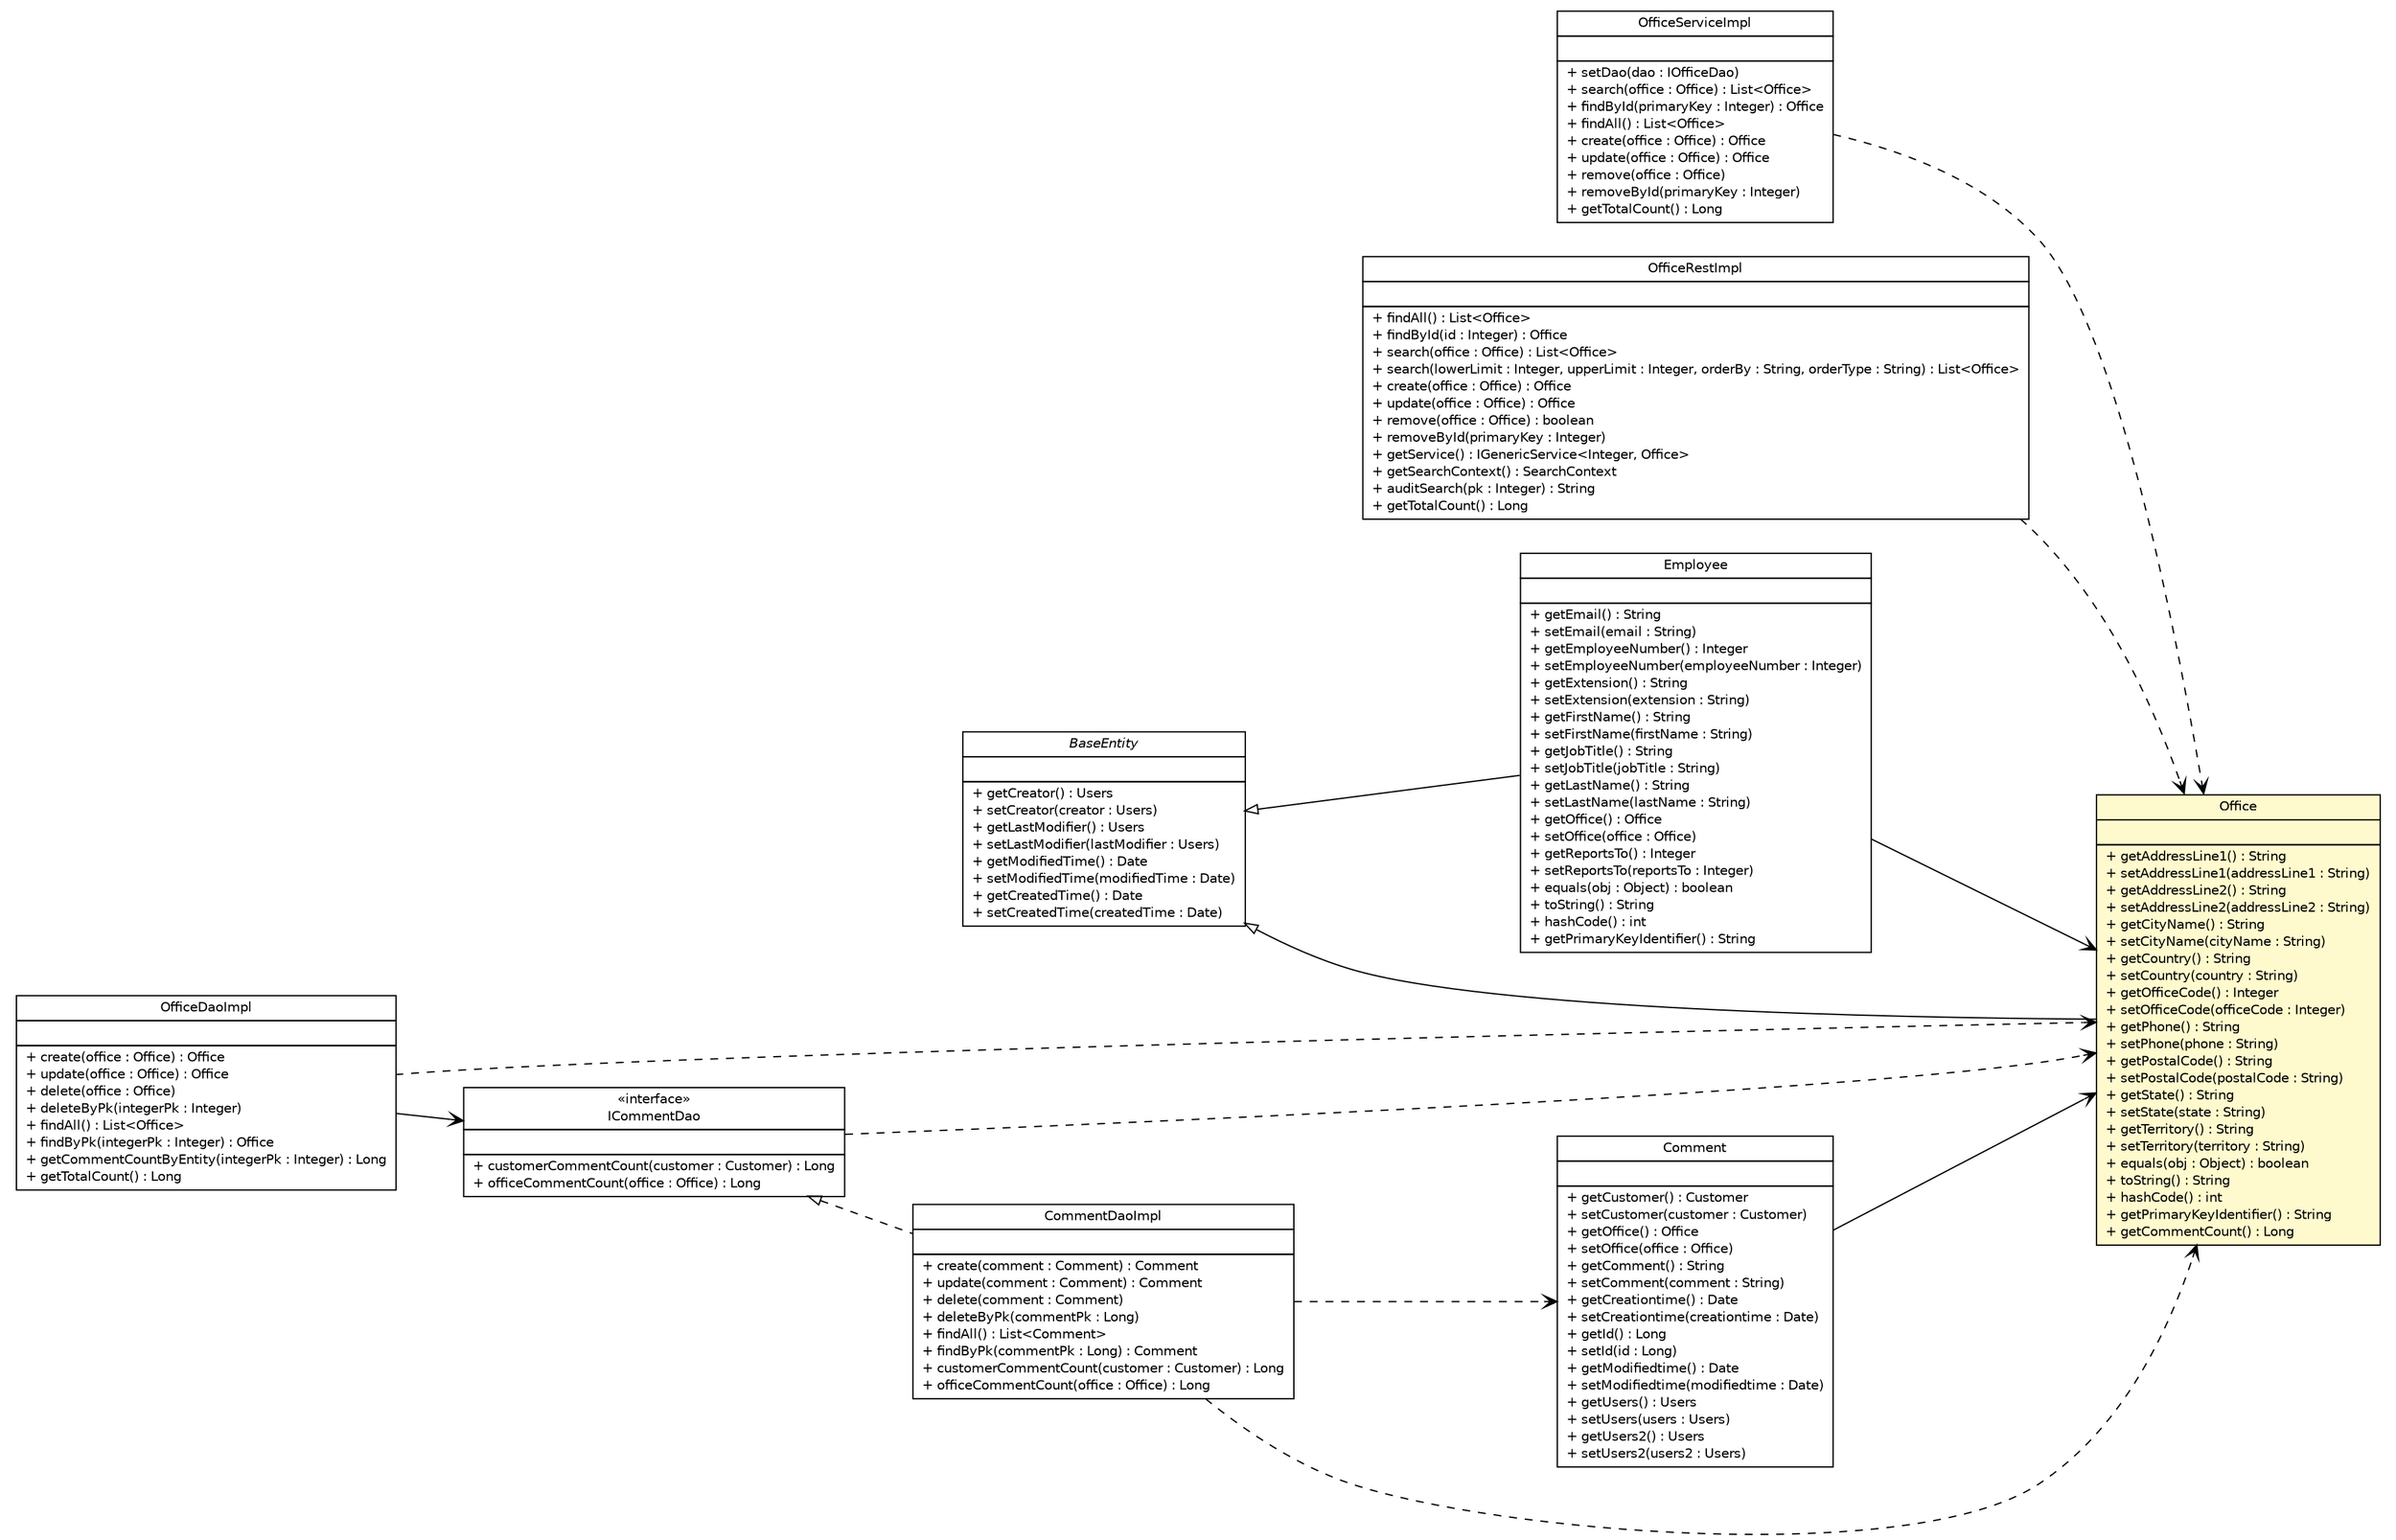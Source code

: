 #!/usr/local/bin/dot
#
# Class diagram 
# Generated by UMLGraph version 5.1 (http://www.umlgraph.org/)
#

digraph G {
	edge [fontname="Helvetica",fontsize=10,labelfontname="Helvetica",labelfontsize=10];
	node [fontname="Helvetica",fontsize=10,shape=plaintext];
	nodesep=0.25;
	ranksep=0.5;
	rankdir=LR;
	// com.inn.headstartdemo.service.impl.OfficeServiceImpl
	c50090 [label=<<table title="com.inn.headstartdemo.service.impl.OfficeServiceImpl" border="0" cellborder="1" cellspacing="0" cellpadding="2" port="p" href="../service/impl/OfficeServiceImpl.html">
		<tr><td><table border="0" cellspacing="0" cellpadding="1">
<tr><td align="center" balign="center"> OfficeServiceImpl </td></tr>
		</table></td></tr>
		<tr><td><table border="0" cellspacing="0" cellpadding="1">
<tr><td align="left" balign="left">  </td></tr>
		</table></td></tr>
		<tr><td><table border="0" cellspacing="0" cellpadding="1">
<tr><td align="left" balign="left"> + setDao(dao : IOfficeDao) </td></tr>
<tr><td align="left" balign="left"> + search(office : Office) : List&lt;Office&gt; </td></tr>
<tr><td align="left" balign="left"> + findById(primaryKey : Integer) : Office </td></tr>
<tr><td align="left" balign="left"> + findAll() : List&lt;Office&gt; </td></tr>
<tr><td align="left" balign="left"> + create(office : Office) : Office </td></tr>
<tr><td align="left" balign="left"> + update(office : Office) : Office </td></tr>
<tr><td align="left" balign="left"> + remove(office : Office) </td></tr>
<tr><td align="left" balign="left"> + removeById(primaryKey : Integer) </td></tr>
<tr><td align="left" balign="left"> + getTotalCount() : Long </td></tr>
		</table></td></tr>
		</table>>, fontname="Helvetica", fontcolor="black", fontsize=10.0];
	// com.inn.headstartdemo.rest.impl.OfficeRestImpl
	c50126 [label=<<table title="com.inn.headstartdemo.rest.impl.OfficeRestImpl" border="0" cellborder="1" cellspacing="0" cellpadding="2" port="p" href="../rest/impl/OfficeRestImpl.html">
		<tr><td><table border="0" cellspacing="0" cellpadding="1">
<tr><td align="center" balign="center"> OfficeRestImpl </td></tr>
		</table></td></tr>
		<tr><td><table border="0" cellspacing="0" cellpadding="1">
<tr><td align="left" balign="left">  </td></tr>
		</table></td></tr>
		<tr><td><table border="0" cellspacing="0" cellpadding="1">
<tr><td align="left" balign="left"> + findAll() : List&lt;Office&gt; </td></tr>
<tr><td align="left" balign="left"> + findById(id : Integer) : Office </td></tr>
<tr><td align="left" balign="left"> + search(office : Office) : List&lt;Office&gt; </td></tr>
<tr><td align="left" balign="left"> + search(lowerLimit : Integer, upperLimit : Integer, orderBy : String, orderType : String) : List&lt;Office&gt; </td></tr>
<tr><td align="left" balign="left"> + create(office : Office) : Office </td></tr>
<tr><td align="left" balign="left"> + update(office : Office) : Office </td></tr>
<tr><td align="left" balign="left"> + remove(office : Office) : boolean </td></tr>
<tr><td align="left" balign="left"> + removeById(primaryKey : Integer) </td></tr>
<tr><td align="left" balign="left"> + getService() : IGenericService&lt;Integer, Office&gt; </td></tr>
<tr><td align="left" balign="left"> + getSearchContext() : SearchContext </td></tr>
<tr><td align="left" balign="left"> + auditSearch(pk : Integer) : String </td></tr>
<tr><td align="left" balign="left"> + getTotalCount() : Long </td></tr>
		</table></td></tr>
		</table>>, fontname="Helvetica", fontcolor="black", fontsize=10.0];
	// com.inn.headstartdemo.model.Employee
	c50158 [label=<<table title="com.inn.headstartdemo.model.Employee" border="0" cellborder="1" cellspacing="0" cellpadding="2" port="p" href="./Employee.html">
		<tr><td><table border="0" cellspacing="0" cellpadding="1">
<tr><td align="center" balign="center"> Employee </td></tr>
		</table></td></tr>
		<tr><td><table border="0" cellspacing="0" cellpadding="1">
<tr><td align="left" balign="left">  </td></tr>
		</table></td></tr>
		<tr><td><table border="0" cellspacing="0" cellpadding="1">
<tr><td align="left" balign="left"> + getEmail() : String </td></tr>
<tr><td align="left" balign="left"> + setEmail(email : String) </td></tr>
<tr><td align="left" balign="left"> + getEmployeeNumber() : Integer </td></tr>
<tr><td align="left" balign="left"> + setEmployeeNumber(employeeNumber : Integer) </td></tr>
<tr><td align="left" balign="left"> + getExtension() : String </td></tr>
<tr><td align="left" balign="left"> + setExtension(extension : String) </td></tr>
<tr><td align="left" balign="left"> + getFirstName() : String </td></tr>
<tr><td align="left" balign="left"> + setFirstName(firstName : String) </td></tr>
<tr><td align="left" balign="left"> + getJobTitle() : String </td></tr>
<tr><td align="left" balign="left"> + setJobTitle(jobTitle : String) </td></tr>
<tr><td align="left" balign="left"> + getLastName() : String </td></tr>
<tr><td align="left" balign="left"> + setLastName(lastName : String) </td></tr>
<tr><td align="left" balign="left"> + getOffice() : Office </td></tr>
<tr><td align="left" balign="left"> + setOffice(office : Office) </td></tr>
<tr><td align="left" balign="left"> + getReportsTo() : Integer </td></tr>
<tr><td align="left" balign="left"> + setReportsTo(reportsTo : Integer) </td></tr>
<tr><td align="left" balign="left"> + equals(obj : Object) : boolean </td></tr>
<tr><td align="left" balign="left"> + toString() : String </td></tr>
<tr><td align="left" balign="left"> + hashCode() : int </td></tr>
<tr><td align="left" balign="left"> + getPrimaryKeyIdentifier() : String </td></tr>
		</table></td></tr>
		</table>>, fontname="Helvetica", fontcolor="black", fontsize=10.0];
	// com.inn.headstartdemo.model.Comment
	c50167 [label=<<table title="com.inn.headstartdemo.model.Comment" border="0" cellborder="1" cellspacing="0" cellpadding="2" port="p" href="./Comment.html">
		<tr><td><table border="0" cellspacing="0" cellpadding="1">
<tr><td align="center" balign="center"> Comment </td></tr>
		</table></td></tr>
		<tr><td><table border="0" cellspacing="0" cellpadding="1">
<tr><td align="left" balign="left">  </td></tr>
		</table></td></tr>
		<tr><td><table border="0" cellspacing="0" cellpadding="1">
<tr><td align="left" balign="left"> + getCustomer() : Customer </td></tr>
<tr><td align="left" balign="left"> + setCustomer(customer : Customer) </td></tr>
<tr><td align="left" balign="left"> + getOffice() : Office </td></tr>
<tr><td align="left" balign="left"> + setOffice(office : Office) </td></tr>
<tr><td align="left" balign="left"> + getComment() : String </td></tr>
<tr><td align="left" balign="left"> + setComment(comment : String) </td></tr>
<tr><td align="left" balign="left"> + getCreationtime() : Date </td></tr>
<tr><td align="left" balign="left"> + setCreationtime(creationtime : Date) </td></tr>
<tr><td align="left" balign="left"> + getId() : Long </td></tr>
<tr><td align="left" balign="left"> + setId(id : Long) </td></tr>
<tr><td align="left" balign="left"> + getModifiedtime() : Date </td></tr>
<tr><td align="left" balign="left"> + setModifiedtime(modifiedtime : Date) </td></tr>
<tr><td align="left" balign="left"> + getUsers() : Users </td></tr>
<tr><td align="left" balign="left"> + setUsers(users : Users) </td></tr>
<tr><td align="left" balign="left"> + getUsers2() : Users </td></tr>
<tr><td align="left" balign="left"> + setUsers2(users2 : Users) </td></tr>
		</table></td></tr>
		</table>>, fontname="Helvetica", fontcolor="black", fontsize=10.0];
	// com.inn.headstartdemo.model.Office
	c50168 [label=<<table title="com.inn.headstartdemo.model.Office" border="0" cellborder="1" cellspacing="0" cellpadding="2" port="p" bgcolor="lemonChiffon" href="./Office.html">
		<tr><td><table border="0" cellspacing="0" cellpadding="1">
<tr><td align="center" balign="center"> Office </td></tr>
		</table></td></tr>
		<tr><td><table border="0" cellspacing="0" cellpadding="1">
<tr><td align="left" balign="left">  </td></tr>
		</table></td></tr>
		<tr><td><table border="0" cellspacing="0" cellpadding="1">
<tr><td align="left" balign="left"> + getAddressLine1() : String </td></tr>
<tr><td align="left" balign="left"> + setAddressLine1(addressLine1 : String) </td></tr>
<tr><td align="left" balign="left"> + getAddressLine2() : String </td></tr>
<tr><td align="left" balign="left"> + setAddressLine2(addressLine2 : String) </td></tr>
<tr><td align="left" balign="left"> + getCityName() : String </td></tr>
<tr><td align="left" balign="left"> + setCityName(cityName : String) </td></tr>
<tr><td align="left" balign="left"> + getCountry() : String </td></tr>
<tr><td align="left" balign="left"> + setCountry(country : String) </td></tr>
<tr><td align="left" balign="left"> + getOfficeCode() : Integer </td></tr>
<tr><td align="left" balign="left"> + setOfficeCode(officeCode : Integer) </td></tr>
<tr><td align="left" balign="left"> + getPhone() : String </td></tr>
<tr><td align="left" balign="left"> + setPhone(phone : String) </td></tr>
<tr><td align="left" balign="left"> + getPostalCode() : String </td></tr>
<tr><td align="left" balign="left"> + setPostalCode(postalCode : String) </td></tr>
<tr><td align="left" balign="left"> + getState() : String </td></tr>
<tr><td align="left" balign="left"> + setState(state : String) </td></tr>
<tr><td align="left" balign="left"> + getTerritory() : String </td></tr>
<tr><td align="left" balign="left"> + setTerritory(territory : String) </td></tr>
<tr><td align="left" balign="left"> + equals(obj : Object) : boolean </td></tr>
<tr><td align="left" balign="left"> + toString() : String </td></tr>
<tr><td align="left" balign="left"> + hashCode() : int </td></tr>
<tr><td align="left" balign="left"> + getPrimaryKeyIdentifier() : String </td></tr>
<tr><td align="left" balign="left"> + getCommentCount() : Long </td></tr>
		</table></td></tr>
		</table>>, fontname="Helvetica", fontcolor="black", fontsize=10.0];
	// com.inn.headstartdemo.utils.BaseEntity
	c50192 [label=<<table title="com.inn.headstartdemo.utils.BaseEntity" border="0" cellborder="1" cellspacing="0" cellpadding="2" port="p" href="../utils/BaseEntity.html">
		<tr><td><table border="0" cellspacing="0" cellpadding="1">
<tr><td align="center" balign="center"><font face="Helvetica-Oblique"> BaseEntity </font></td></tr>
		</table></td></tr>
		<tr><td><table border="0" cellspacing="0" cellpadding="1">
<tr><td align="left" balign="left">  </td></tr>
		</table></td></tr>
		<tr><td><table border="0" cellspacing="0" cellpadding="1">
<tr><td align="left" balign="left"> + getCreator() : Users </td></tr>
<tr><td align="left" balign="left"> + setCreator(creator : Users) </td></tr>
<tr><td align="left" balign="left"> + getLastModifier() : Users </td></tr>
<tr><td align="left" balign="left"> + setLastModifier(lastModifier : Users) </td></tr>
<tr><td align="left" balign="left"> + getModifiedTime() : Date </td></tr>
<tr><td align="left" balign="left"> + setModifiedTime(modifiedTime : Date) </td></tr>
<tr><td align="left" balign="left"> + getCreatedTime() : Date </td></tr>
<tr><td align="left" balign="left"> + setCreatedTime(createdTime : Date) </td></tr>
		</table></td></tr>
		</table>>, fontname="Helvetica", fontcolor="black", fontsize=10.0];
	// com.inn.headstartdemo.dao.ICommentDao
	c50209 [label=<<table title="com.inn.headstartdemo.dao.ICommentDao" border="0" cellborder="1" cellspacing="0" cellpadding="2" port="p" href="../dao/ICommentDao.html">
		<tr><td><table border="0" cellspacing="0" cellpadding="1">
<tr><td align="center" balign="center"> &#171;interface&#187; </td></tr>
<tr><td align="center" balign="center"> ICommentDao </td></tr>
		</table></td></tr>
		<tr><td><table border="0" cellspacing="0" cellpadding="1">
<tr><td align="left" balign="left">  </td></tr>
		</table></td></tr>
		<tr><td><table border="0" cellspacing="0" cellpadding="1">
<tr><td align="left" balign="left"> + customerCommentCount(customer : Customer) : Long </td></tr>
<tr><td align="left" balign="left"> + officeCommentCount(office : Office) : Long </td></tr>
		</table></td></tr>
		</table>>, fontname="Helvetica", fontcolor="black", fontsize=10.0];
	// com.inn.headstartdemo.dao.impl.OfficeDaoImpl
	c50252 [label=<<table title="com.inn.headstartdemo.dao.impl.OfficeDaoImpl" border="0" cellborder="1" cellspacing="0" cellpadding="2" port="p" href="../dao/impl/OfficeDaoImpl.html">
		<tr><td><table border="0" cellspacing="0" cellpadding="1">
<tr><td align="center" balign="center"> OfficeDaoImpl </td></tr>
		</table></td></tr>
		<tr><td><table border="0" cellspacing="0" cellpadding="1">
<tr><td align="left" balign="left">  </td></tr>
		</table></td></tr>
		<tr><td><table border="0" cellspacing="0" cellpadding="1">
<tr><td align="left" balign="left"> + create(office : Office) : Office </td></tr>
<tr><td align="left" balign="left"> + update(office : Office) : Office </td></tr>
<tr><td align="left" balign="left"> + delete(office : Office) </td></tr>
<tr><td align="left" balign="left"> + deleteByPk(integerPk : Integer) </td></tr>
<tr><td align="left" balign="left"> + findAll() : List&lt;Office&gt; </td></tr>
<tr><td align="left" balign="left"> + findByPk(integerPk : Integer) : Office </td></tr>
<tr><td align="left" balign="left"> + getCommentCountByEntity(integerPk : Integer) : Long </td></tr>
<tr><td align="left" balign="left"> + getTotalCount() : Long </td></tr>
		</table></td></tr>
		</table>>, fontname="Helvetica", fontcolor="black", fontsize=10.0];
	// com.inn.headstartdemo.dao.impl.CommentDaoImpl
	c50253 [label=<<table title="com.inn.headstartdemo.dao.impl.CommentDaoImpl" border="0" cellborder="1" cellspacing="0" cellpadding="2" port="p" href="../dao/impl/CommentDaoImpl.html">
		<tr><td><table border="0" cellspacing="0" cellpadding="1">
<tr><td align="center" balign="center"> CommentDaoImpl </td></tr>
		</table></td></tr>
		<tr><td><table border="0" cellspacing="0" cellpadding="1">
<tr><td align="left" balign="left">  </td></tr>
		</table></td></tr>
		<tr><td><table border="0" cellspacing="0" cellpadding="1">
<tr><td align="left" balign="left"> + create(comment : Comment) : Comment </td></tr>
<tr><td align="left" balign="left"> + update(comment : Comment) : Comment </td></tr>
<tr><td align="left" balign="left"> + delete(comment : Comment) </td></tr>
<tr><td align="left" balign="left"> + deleteByPk(commentPk : Long) </td></tr>
<tr><td align="left" balign="left"> + findAll() : List&lt;Comment&gt; </td></tr>
<tr><td align="left" balign="left"> + findByPk(commentPk : Long) : Comment </td></tr>
<tr><td align="left" balign="left"> + customerCommentCount(customer : Customer) : Long </td></tr>
<tr><td align="left" balign="left"> + officeCommentCount(office : Office) : Long </td></tr>
		</table></td></tr>
		</table>>, fontname="Helvetica", fontcolor="black", fontsize=10.0];
	//com.inn.headstartdemo.model.Employee extends com.inn.headstartdemo.utils.BaseEntity
	c50192:p -> c50158:p [dir=back,arrowtail=empty];
	//com.inn.headstartdemo.model.Office extends com.inn.headstartdemo.utils.BaseEntity
	c50192:p -> c50168:p [dir=back,arrowtail=empty];
	//com.inn.headstartdemo.dao.impl.CommentDaoImpl implements com.inn.headstartdemo.dao.ICommentDao
	c50209:p -> c50253:p [dir=back,arrowtail=empty,style=dashed];
	// com.inn.headstartdemo.model.Employee NAVASSOC com.inn.headstartdemo.model.Office
	c50158:p -> c50168:p [taillabel="", label="", headlabel="", fontname="Helvetica", fontcolor="black", fontsize=10.0, color="black", arrowhead=open];
	// com.inn.headstartdemo.model.Comment NAVASSOC com.inn.headstartdemo.model.Office
	c50167:p -> c50168:p [taillabel="", label="", headlabel="", fontname="Helvetica", fontcolor="black", fontsize=10.0, color="black", arrowhead=open];
	// com.inn.headstartdemo.dao.impl.OfficeDaoImpl NAVASSOC com.inn.headstartdemo.dao.ICommentDao
	c50252:p -> c50209:p [taillabel="", label="", headlabel="", fontname="Helvetica", fontcolor="black", fontsize=10.0, color="black", arrowhead=open];
	// com.inn.headstartdemo.service.impl.OfficeServiceImpl DEPEND com.inn.headstartdemo.model.Office
	c50090:p -> c50168:p [taillabel="", label="", headlabel="", fontname="Helvetica", fontcolor="black", fontsize=10.0, color="black", arrowhead=open, style=dashed];
	// com.inn.headstartdemo.rest.impl.OfficeRestImpl DEPEND com.inn.headstartdemo.model.Office
	c50126:p -> c50168:p [taillabel="", label="", headlabel="", fontname="Helvetica", fontcolor="black", fontsize=10.0, color="black", arrowhead=open, style=dashed];
	// com.inn.headstartdemo.dao.ICommentDao DEPEND com.inn.headstartdemo.model.Office
	c50209:p -> c50168:p [taillabel="", label="", headlabel="", fontname="Helvetica", fontcolor="black", fontsize=10.0, color="black", arrowhead=open, style=dashed];
	// com.inn.headstartdemo.dao.impl.OfficeDaoImpl DEPEND com.inn.headstartdemo.model.Office
	c50252:p -> c50168:p [taillabel="", label="", headlabel="", fontname="Helvetica", fontcolor="black", fontsize=10.0, color="black", arrowhead=open, style=dashed];
	// com.inn.headstartdemo.dao.impl.CommentDaoImpl DEPEND com.inn.headstartdemo.model.Comment
	c50253:p -> c50167:p [taillabel="", label="", headlabel="", fontname="Helvetica", fontcolor="black", fontsize=10.0, color="black", arrowhead=open, style=dashed];
	// com.inn.headstartdemo.dao.impl.CommentDaoImpl DEPEND com.inn.headstartdemo.model.Office
	c50253:p -> c50168:p [taillabel="", label="", headlabel="", fontname="Helvetica", fontcolor="black", fontsize=10.0, color="black", arrowhead=open, style=dashed];
}

